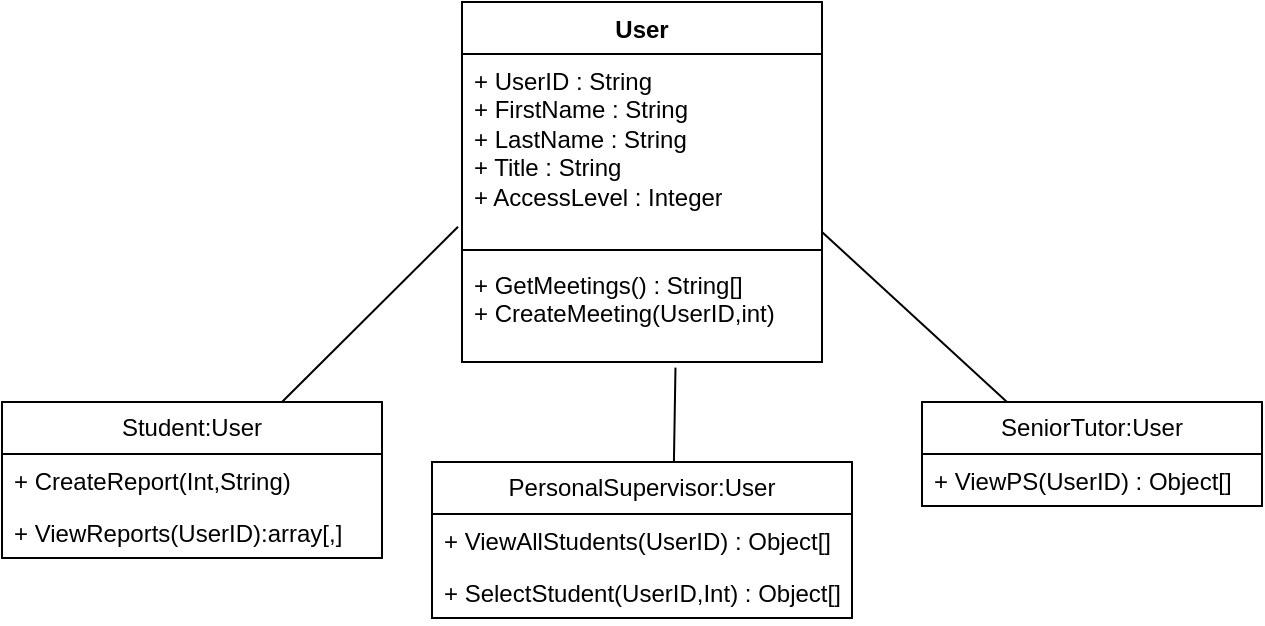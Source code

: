 <mxfile version="22.0.8" type="github">
  <diagram name="Page-1" id="XEcUa3mYLequeUP0_nvA">
    <mxGraphModel dx="1249" dy="573" grid="1" gridSize="10" guides="1" tooltips="1" connect="1" arrows="1" fold="1" page="1" pageScale="1" pageWidth="850" pageHeight="1100" math="0" shadow="0">
      <root>
        <mxCell id="0" />
        <mxCell id="1" parent="0" />
        <mxCell id="K-8bDx0MAvKvzZ05YkxC-1" value="User" style="swimlane;fontStyle=1;align=center;verticalAlign=top;childLayout=stackLayout;horizontal=1;startSize=26;horizontalStack=0;resizeParent=1;resizeParentMax=0;resizeLast=0;collapsible=1;marginBottom=0;whiteSpace=wrap;html=1;" parent="1" vertex="1">
          <mxGeometry x="300" y="20" width="180" height="180" as="geometry" />
        </mxCell>
        <mxCell id="K-8bDx0MAvKvzZ05YkxC-2" value="+ UserID : String&lt;br&gt;+ FirstName : String&lt;br&gt;+ LastName : String&lt;br&gt;+ Title : String&lt;br&gt;+ AccessLevel : Integer" style="text;strokeColor=none;fillColor=none;align=left;verticalAlign=top;spacingLeft=4;spacingRight=4;overflow=hidden;rotatable=0;points=[[0,0.5],[1,0.5]];portConstraint=eastwest;whiteSpace=wrap;html=1;" parent="K-8bDx0MAvKvzZ05YkxC-1" vertex="1">
          <mxGeometry y="26" width="180" height="94" as="geometry" />
        </mxCell>
        <mxCell id="K-8bDx0MAvKvzZ05YkxC-3" value="" style="line;strokeWidth=1;fillColor=none;align=left;verticalAlign=middle;spacingTop=-1;spacingLeft=3;spacingRight=3;rotatable=0;labelPosition=right;points=[];portConstraint=eastwest;strokeColor=inherit;" parent="K-8bDx0MAvKvzZ05YkxC-1" vertex="1">
          <mxGeometry y="120" width="180" height="8" as="geometry" />
        </mxCell>
        <mxCell id="K-8bDx0MAvKvzZ05YkxC-4" value="+ GetMeetings() : String[]&lt;br&gt;+ CreateMeeting(UserID,int)" style="text;strokeColor=none;fillColor=none;align=left;verticalAlign=top;spacingLeft=4;spacingRight=4;overflow=hidden;rotatable=0;points=[[0,0.5],[1,0.5]];portConstraint=eastwest;whiteSpace=wrap;html=1;" parent="K-8bDx0MAvKvzZ05YkxC-1" vertex="1">
          <mxGeometry y="128" width="180" height="52" as="geometry" />
        </mxCell>
        <mxCell id="K-8bDx0MAvKvzZ05YkxC-5" value="Student:User" style="swimlane;fontStyle=0;childLayout=stackLayout;horizontal=1;startSize=26;fillColor=none;horizontalStack=0;resizeParent=1;resizeParentMax=0;resizeLast=0;collapsible=1;marginBottom=0;whiteSpace=wrap;html=1;" parent="1" vertex="1">
          <mxGeometry x="70" y="220" width="190" height="78" as="geometry" />
        </mxCell>
        <mxCell id="K-8bDx0MAvKvzZ05YkxC-6" value="+ CreateReport(Int,String)" style="text;strokeColor=none;fillColor=none;align=left;verticalAlign=top;spacingLeft=4;spacingRight=4;overflow=hidden;rotatable=0;points=[[0,0.5],[1,0.5]];portConstraint=eastwest;whiteSpace=wrap;html=1;" parent="K-8bDx0MAvKvzZ05YkxC-5" vertex="1">
          <mxGeometry y="26" width="190" height="26" as="geometry" />
        </mxCell>
        <mxCell id="K-8bDx0MAvKvzZ05YkxC-7" value="+ ViewReports(UserID):array[,]" style="text;strokeColor=none;fillColor=none;align=left;verticalAlign=top;spacingLeft=4;spacingRight=4;overflow=hidden;rotatable=0;points=[[0,0.5],[1,0.5]];portConstraint=eastwest;whiteSpace=wrap;html=1;" parent="K-8bDx0MAvKvzZ05YkxC-5" vertex="1">
          <mxGeometry y="52" width="190" height="26" as="geometry" />
        </mxCell>
        <mxCell id="K-8bDx0MAvKvzZ05YkxC-9" value="PersonalSupervisor:User" style="swimlane;fontStyle=0;childLayout=stackLayout;horizontal=1;startSize=26;fillColor=none;horizontalStack=0;resizeParent=1;resizeParentMax=0;resizeLast=0;collapsible=1;marginBottom=0;whiteSpace=wrap;html=1;" parent="1" vertex="1">
          <mxGeometry x="285" y="250" width="210" height="78" as="geometry" />
        </mxCell>
        <mxCell id="K-8bDx0MAvKvzZ05YkxC-10" value="+ ViewAllStudents(UserID) : Object[]" style="text;strokeColor=none;fillColor=none;align=left;verticalAlign=top;spacingLeft=4;spacingRight=4;overflow=hidden;rotatable=0;points=[[0,0.5],[1,0.5]];portConstraint=eastwest;whiteSpace=wrap;html=1;" parent="K-8bDx0MAvKvzZ05YkxC-9" vertex="1">
          <mxGeometry y="26" width="210" height="26" as="geometry" />
        </mxCell>
        <mxCell id="K-8bDx0MAvKvzZ05YkxC-11" value="+ SelectStudent(UserID,Int) : Object[]" style="text;strokeColor=none;fillColor=none;align=left;verticalAlign=top;spacingLeft=4;spacingRight=4;overflow=hidden;rotatable=0;points=[[0,0.5],[1,0.5]];portConstraint=eastwest;whiteSpace=wrap;html=1;" parent="K-8bDx0MAvKvzZ05YkxC-9" vertex="1">
          <mxGeometry y="52" width="210" height="26" as="geometry" />
        </mxCell>
        <mxCell id="K-8bDx0MAvKvzZ05YkxC-17" value="SeniorTutor:User" style="swimlane;fontStyle=0;childLayout=stackLayout;horizontal=1;startSize=26;fillColor=none;horizontalStack=0;resizeParent=1;resizeParentMax=0;resizeLast=0;collapsible=1;marginBottom=0;whiteSpace=wrap;html=1;" parent="1" vertex="1">
          <mxGeometry x="530" y="220" width="170" height="52" as="geometry" />
        </mxCell>
        <mxCell id="K-8bDx0MAvKvzZ05YkxC-18" value="+ ViewPS(UserID) : Object[]" style="text;strokeColor=none;fillColor=none;align=left;verticalAlign=top;spacingLeft=4;spacingRight=4;overflow=hidden;rotatable=0;points=[[0,0.5],[1,0.5]];portConstraint=eastwest;whiteSpace=wrap;html=1;" parent="K-8bDx0MAvKvzZ05YkxC-17" vertex="1">
          <mxGeometry y="26" width="170" height="26" as="geometry" />
        </mxCell>
        <mxCell id="YFY9jIEORts3cM5mJDjc-1" value="" style="endArrow=none;html=1;rounded=0;entryX=-0.011;entryY=0.919;entryDx=0;entryDy=0;entryPerimeter=0;" edge="1" parent="1" target="K-8bDx0MAvKvzZ05YkxC-2">
          <mxGeometry width="50" height="50" relative="1" as="geometry">
            <mxPoint x="210" y="220" as="sourcePoint" />
            <mxPoint x="260" y="170" as="targetPoint" />
          </mxGeometry>
        </mxCell>
        <mxCell id="YFY9jIEORts3cM5mJDjc-2" value="" style="endArrow=none;html=1;rounded=0;entryX=0.593;entryY=1.054;entryDx=0;entryDy=0;entryPerimeter=0;exitX=0.576;exitY=0;exitDx=0;exitDy=0;exitPerimeter=0;" edge="1" parent="1" source="K-8bDx0MAvKvzZ05YkxC-9" target="K-8bDx0MAvKvzZ05YkxC-4">
          <mxGeometry width="50" height="50" relative="1" as="geometry">
            <mxPoint x="410" y="220" as="sourcePoint" />
            <mxPoint x="460" y="170" as="targetPoint" />
          </mxGeometry>
        </mxCell>
        <mxCell id="YFY9jIEORts3cM5mJDjc-3" value="" style="endArrow=none;html=1;rounded=0;entryX=0.25;entryY=0;entryDx=0;entryDy=0;" edge="1" parent="1" target="K-8bDx0MAvKvzZ05YkxC-17">
          <mxGeometry width="50" height="50" relative="1" as="geometry">
            <mxPoint x="480" y="135" as="sourcePoint" />
            <mxPoint x="530" y="85" as="targetPoint" />
          </mxGeometry>
        </mxCell>
      </root>
    </mxGraphModel>
  </diagram>
</mxfile>
